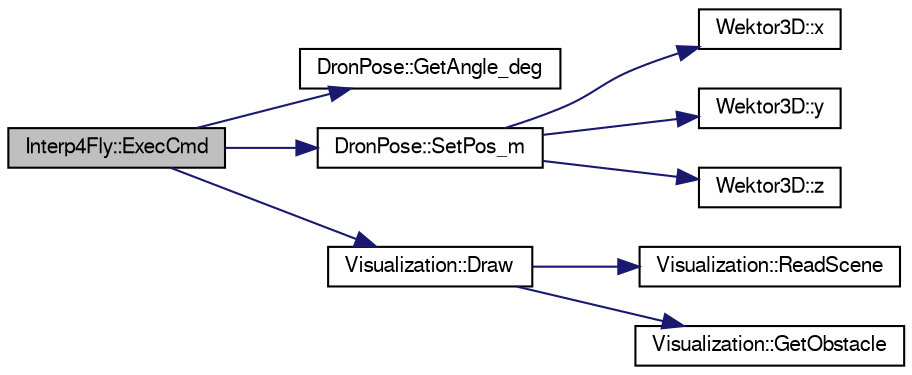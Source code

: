 digraph "Interp4Fly::ExecCmd"
{
  edge [fontname="FreeSans",fontsize="10",labelfontname="FreeSans",labelfontsize="10"];
  node [fontname="FreeSans",fontsize="10",shape=record];
  rankdir="LR";
  Node1 [label="Interp4Fly::ExecCmd",height=0.2,width=0.4,color="black", fillcolor="grey75", style="filled", fontcolor="black"];
  Node1 -> Node2 [color="midnightblue",fontsize="10",style="solid",fontname="FreeSans"];
  Node2 [label="DronPose::GetAngle_deg",height=0.2,width=0.4,color="black", fillcolor="white", style="filled",URL="$class_dron_pose.html#aa9160f3023b57af02925b0f897f479d7",tooltip="Udostępnia kąt orientacji drona. "];
  Node1 -> Node3 [color="midnightblue",fontsize="10",style="solid",fontname="FreeSans"];
  Node3 [label="DronPose::SetPos_m",height=0.2,width=0.4,color="black", fillcolor="white", style="filled",URL="$class_dron_pose.html#aeefe822241c1c8dbcab3e806dd1016bf",tooltip="Ustawia wartości współrzędnych pozy robota. "];
  Node3 -> Node4 [color="midnightblue",fontsize="10",style="solid",fontname="FreeSans"];
  Node4 [label="Wektor3D::x",height=0.2,width=0.4,color="black", fillcolor="white", style="filled",URL="$class_wektor3_d.html#ad0c31a932da0869dd3ef99ed6e8025c1",tooltip="Udostępia do odczytu współrzędną x-ową. "];
  Node3 -> Node5 [color="midnightblue",fontsize="10",style="solid",fontname="FreeSans"];
  Node5 [label="Wektor3D::y",height=0.2,width=0.4,color="black", fillcolor="white", style="filled",URL="$class_wektor3_d.html#a470e6aadf3fca3101398c9326f20bfa6",tooltip="Udostępia do odczytu współrzędną y-ową. "];
  Node3 -> Node6 [color="midnightblue",fontsize="10",style="solid",fontname="FreeSans"];
  Node6 [label="Wektor3D::z",height=0.2,width=0.4,color="black", fillcolor="white", style="filled",URL="$class_wektor3_d.html#a79389ab1455820e0ad030350668d91d7",tooltip="Udostępia do odczytu współrzędną z-ową. "];
  Node1 -> Node7 [color="midnightblue",fontsize="10",style="solid",fontname="FreeSans"];
  Node7 [label="Visualization::Draw",height=0.2,width=0.4,color="black", fillcolor="white", style="filled",URL="$class_visualization.html#ad5a2dbdd604cafb0c38b586886bbd924",tooltip="Powoduje odrysowanie aktualnej sceny z uwzglęnieniem bieżącej pozycji drona. "];
  Node7 -> Node8 [color="midnightblue",fontsize="10",style="solid",fontname="FreeSans"];
  Node8 [label="Visualization::ReadScene",height=0.2,width=0.4,color="black", fillcolor="white", style="filled",URL="$class_visualization.html#a4f3c0ad178b308c9ad4ddc9e647d7a16",tooltip="Metoda ma czytać opis sceny z pliku XML. "];
  Node7 -> Node9 [color="midnightblue",fontsize="10",style="solid",fontname="FreeSans"];
  Node9 [label="Visualization::GetObstacle",height=0.2,width=0.4,color="black", fillcolor="white", style="filled",URL="$class_visualization.html#ae3e5a56475e46db693425495ebd0e267",tooltip="Udostępnia wskaźnik na przeszkodę o podanym indeksie. "];
}
